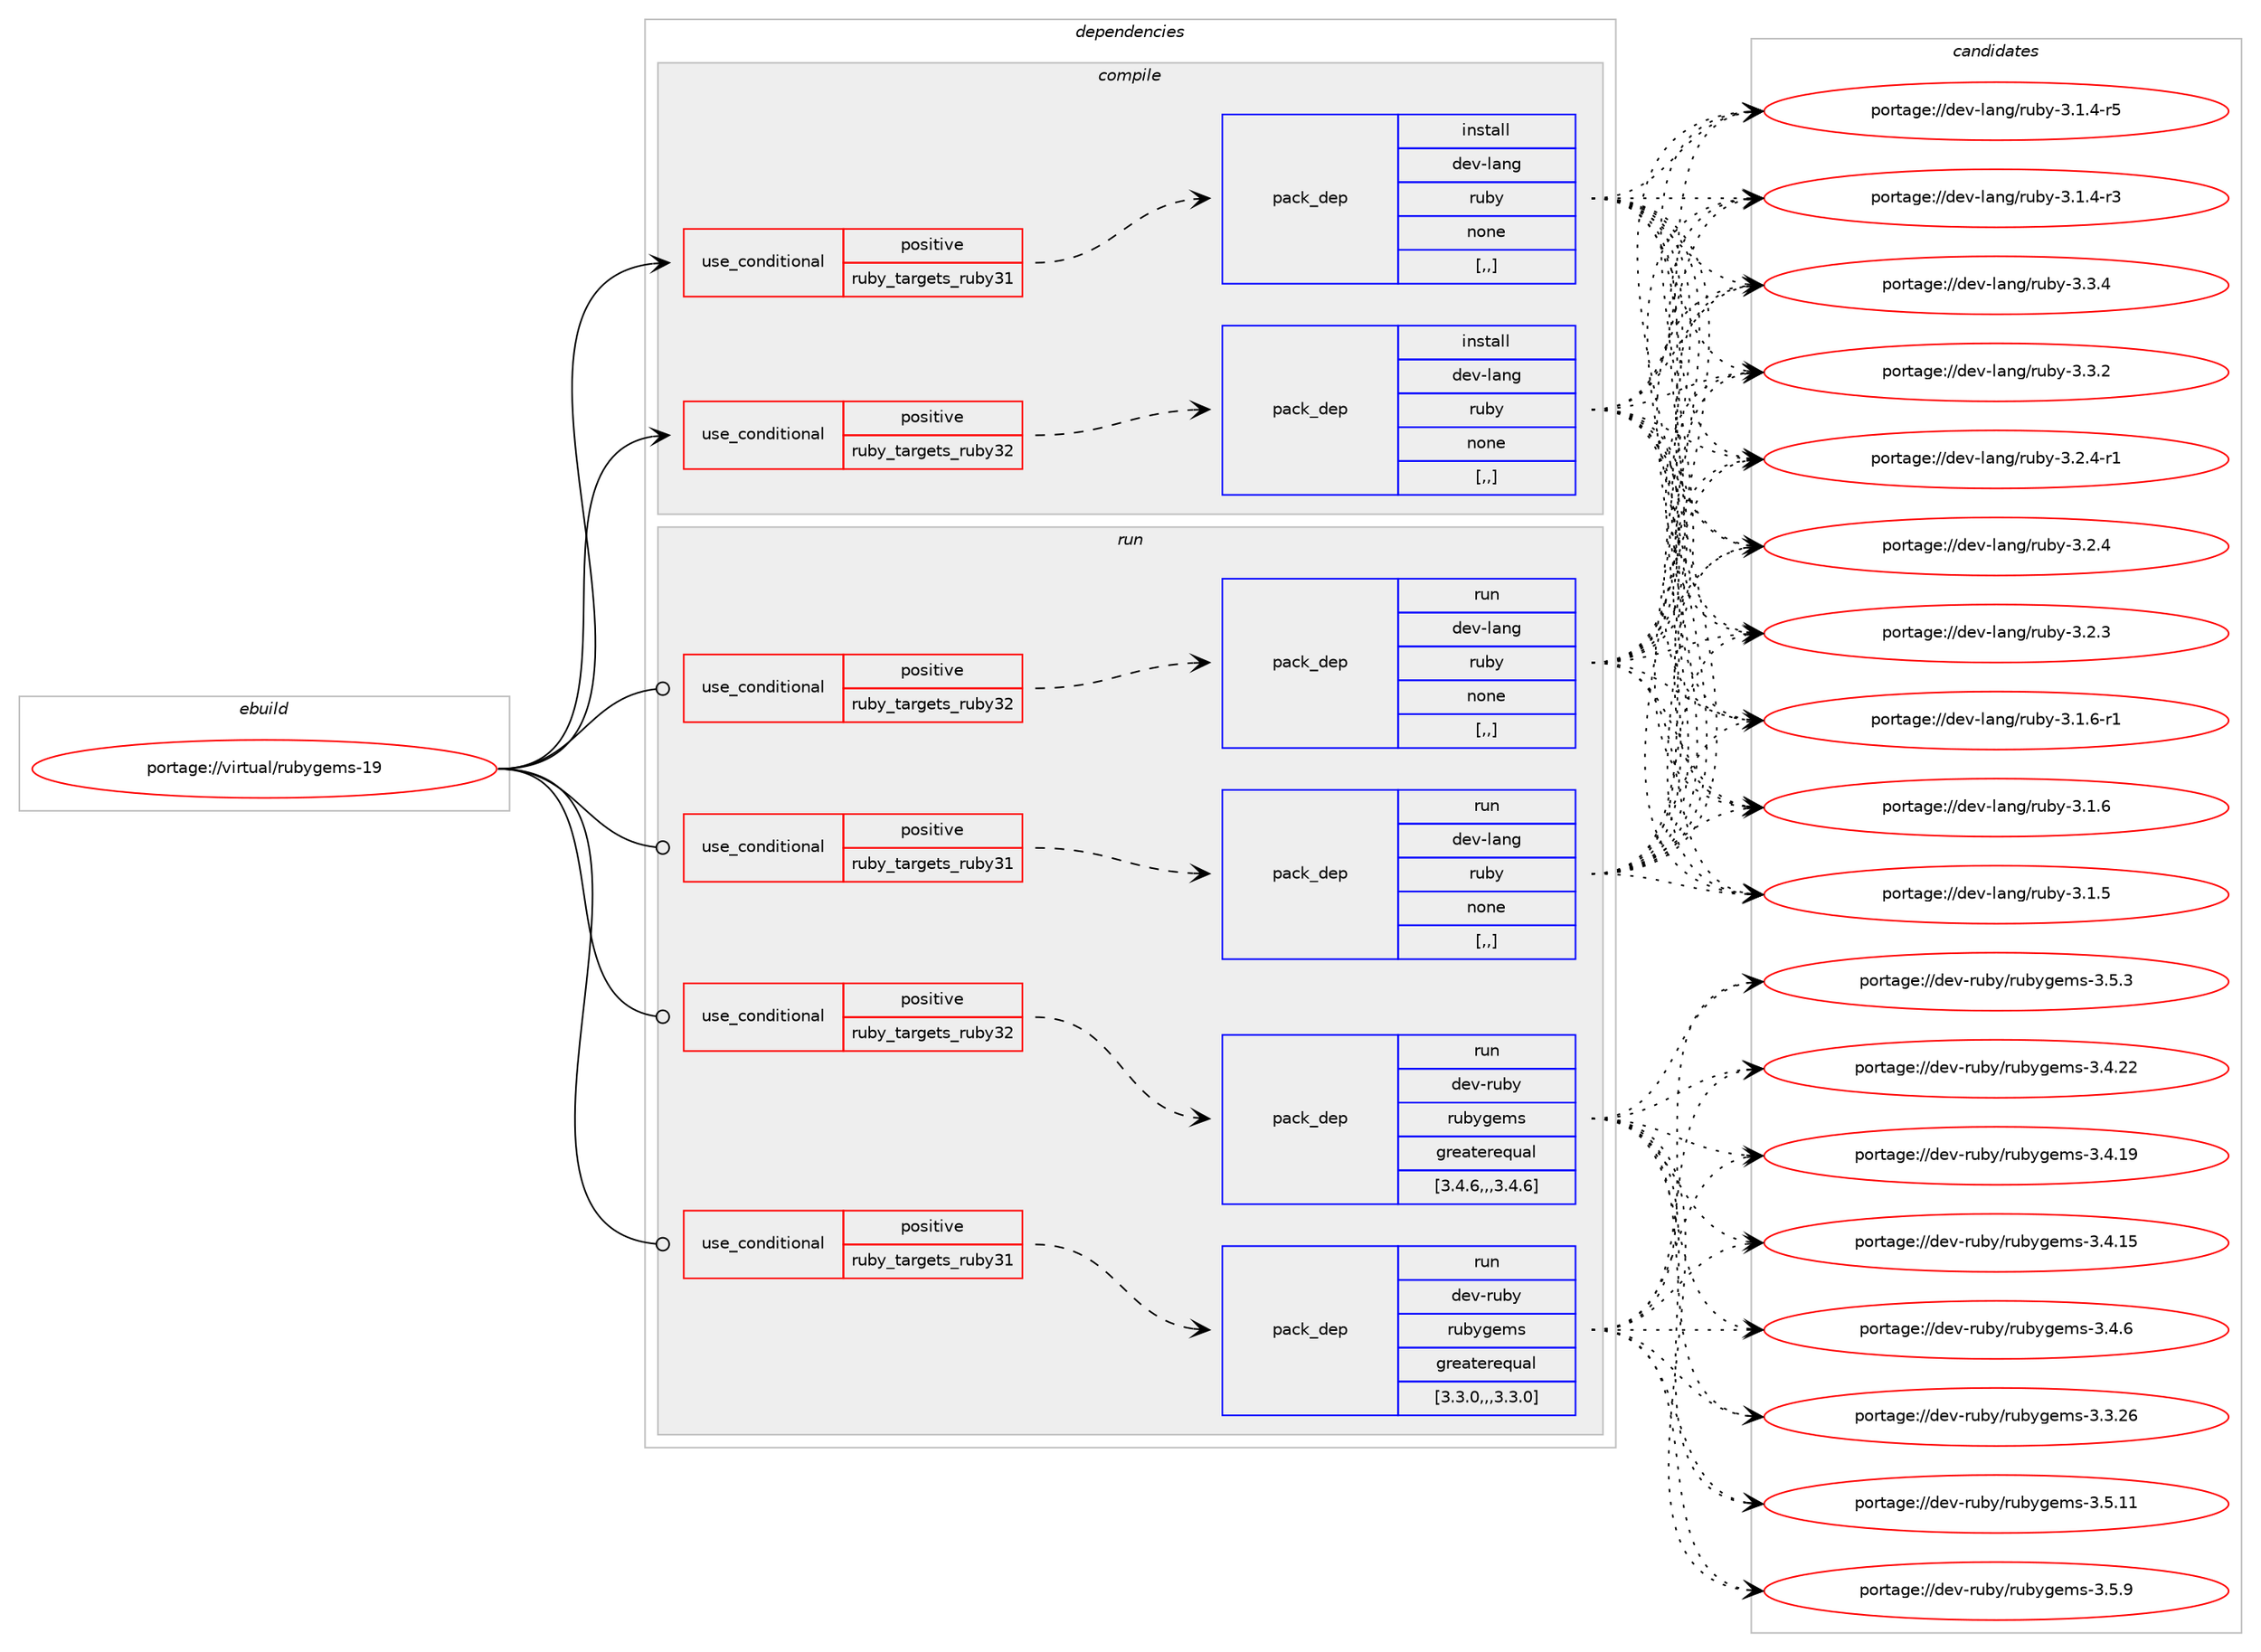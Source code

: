 digraph prolog {

# *************
# Graph options
# *************

newrank=true;
concentrate=true;
compound=true;
graph [rankdir=LR,fontname=Helvetica,fontsize=10,ranksep=1.5];#, ranksep=2.5, nodesep=0.2];
edge  [arrowhead=vee];
node  [fontname=Helvetica,fontsize=10];

# **********
# The ebuild
# **********

subgraph cluster_leftcol {
color=gray;
label=<<i>ebuild</i>>;
id [label="portage://virtual/rubygems-19", color=red, width=4, href="../virtual/rubygems-19.svg"];
}

# ****************
# The dependencies
# ****************

subgraph cluster_midcol {
color=gray;
label=<<i>dependencies</i>>;
subgraph cluster_compile {
fillcolor="#eeeeee";
style=filled;
label=<<i>compile</i>>;
subgraph cond119159 {
dependency446388 [label=<<TABLE BORDER="0" CELLBORDER="1" CELLSPACING="0" CELLPADDING="4"><TR><TD ROWSPAN="3" CELLPADDING="10">use_conditional</TD></TR><TR><TD>positive</TD></TR><TR><TD>ruby_targets_ruby31</TD></TR></TABLE>>, shape=none, color=red];
subgraph pack324010 {
dependency446389 [label=<<TABLE BORDER="0" CELLBORDER="1" CELLSPACING="0" CELLPADDING="4" WIDTH="220"><TR><TD ROWSPAN="6" CELLPADDING="30">pack_dep</TD></TR><TR><TD WIDTH="110">install</TD></TR><TR><TD>dev-lang</TD></TR><TR><TD>ruby</TD></TR><TR><TD>none</TD></TR><TR><TD>[,,]</TD></TR></TABLE>>, shape=none, color=blue];
}
dependency446388:e -> dependency446389:w [weight=20,style="dashed",arrowhead="vee"];
}
id:e -> dependency446388:w [weight=20,style="solid",arrowhead="vee"];
subgraph cond119160 {
dependency446390 [label=<<TABLE BORDER="0" CELLBORDER="1" CELLSPACING="0" CELLPADDING="4"><TR><TD ROWSPAN="3" CELLPADDING="10">use_conditional</TD></TR><TR><TD>positive</TD></TR><TR><TD>ruby_targets_ruby32</TD></TR></TABLE>>, shape=none, color=red];
subgraph pack324011 {
dependency446391 [label=<<TABLE BORDER="0" CELLBORDER="1" CELLSPACING="0" CELLPADDING="4" WIDTH="220"><TR><TD ROWSPAN="6" CELLPADDING="30">pack_dep</TD></TR><TR><TD WIDTH="110">install</TD></TR><TR><TD>dev-lang</TD></TR><TR><TD>ruby</TD></TR><TR><TD>none</TD></TR><TR><TD>[,,]</TD></TR></TABLE>>, shape=none, color=blue];
}
dependency446390:e -> dependency446391:w [weight=20,style="dashed",arrowhead="vee"];
}
id:e -> dependency446390:w [weight=20,style="solid",arrowhead="vee"];
}
subgraph cluster_compileandrun {
fillcolor="#eeeeee";
style=filled;
label=<<i>compile and run</i>>;
}
subgraph cluster_run {
fillcolor="#eeeeee";
style=filled;
label=<<i>run</i>>;
subgraph cond119161 {
dependency446392 [label=<<TABLE BORDER="0" CELLBORDER="1" CELLSPACING="0" CELLPADDING="4"><TR><TD ROWSPAN="3" CELLPADDING="10">use_conditional</TD></TR><TR><TD>positive</TD></TR><TR><TD>ruby_targets_ruby31</TD></TR></TABLE>>, shape=none, color=red];
subgraph pack324012 {
dependency446393 [label=<<TABLE BORDER="0" CELLBORDER="1" CELLSPACING="0" CELLPADDING="4" WIDTH="220"><TR><TD ROWSPAN="6" CELLPADDING="30">pack_dep</TD></TR><TR><TD WIDTH="110">run</TD></TR><TR><TD>dev-lang</TD></TR><TR><TD>ruby</TD></TR><TR><TD>none</TD></TR><TR><TD>[,,]</TD></TR></TABLE>>, shape=none, color=blue];
}
dependency446392:e -> dependency446393:w [weight=20,style="dashed",arrowhead="vee"];
}
id:e -> dependency446392:w [weight=20,style="solid",arrowhead="odot"];
subgraph cond119162 {
dependency446394 [label=<<TABLE BORDER="0" CELLBORDER="1" CELLSPACING="0" CELLPADDING="4"><TR><TD ROWSPAN="3" CELLPADDING="10">use_conditional</TD></TR><TR><TD>positive</TD></TR><TR><TD>ruby_targets_ruby31</TD></TR></TABLE>>, shape=none, color=red];
subgraph pack324013 {
dependency446395 [label=<<TABLE BORDER="0" CELLBORDER="1" CELLSPACING="0" CELLPADDING="4" WIDTH="220"><TR><TD ROWSPAN="6" CELLPADDING="30">pack_dep</TD></TR><TR><TD WIDTH="110">run</TD></TR><TR><TD>dev-ruby</TD></TR><TR><TD>rubygems</TD></TR><TR><TD>greaterequal</TD></TR><TR><TD>[3.3.0,,,3.3.0]</TD></TR></TABLE>>, shape=none, color=blue];
}
dependency446394:e -> dependency446395:w [weight=20,style="dashed",arrowhead="vee"];
}
id:e -> dependency446394:w [weight=20,style="solid",arrowhead="odot"];
subgraph cond119163 {
dependency446396 [label=<<TABLE BORDER="0" CELLBORDER="1" CELLSPACING="0" CELLPADDING="4"><TR><TD ROWSPAN="3" CELLPADDING="10">use_conditional</TD></TR><TR><TD>positive</TD></TR><TR><TD>ruby_targets_ruby32</TD></TR></TABLE>>, shape=none, color=red];
subgraph pack324014 {
dependency446397 [label=<<TABLE BORDER="0" CELLBORDER="1" CELLSPACING="0" CELLPADDING="4" WIDTH="220"><TR><TD ROWSPAN="6" CELLPADDING="30">pack_dep</TD></TR><TR><TD WIDTH="110">run</TD></TR><TR><TD>dev-lang</TD></TR><TR><TD>ruby</TD></TR><TR><TD>none</TD></TR><TR><TD>[,,]</TD></TR></TABLE>>, shape=none, color=blue];
}
dependency446396:e -> dependency446397:w [weight=20,style="dashed",arrowhead="vee"];
}
id:e -> dependency446396:w [weight=20,style="solid",arrowhead="odot"];
subgraph cond119164 {
dependency446398 [label=<<TABLE BORDER="0" CELLBORDER="1" CELLSPACING="0" CELLPADDING="4"><TR><TD ROWSPAN="3" CELLPADDING="10">use_conditional</TD></TR><TR><TD>positive</TD></TR><TR><TD>ruby_targets_ruby32</TD></TR></TABLE>>, shape=none, color=red];
subgraph pack324015 {
dependency446399 [label=<<TABLE BORDER="0" CELLBORDER="1" CELLSPACING="0" CELLPADDING="4" WIDTH="220"><TR><TD ROWSPAN="6" CELLPADDING="30">pack_dep</TD></TR><TR><TD WIDTH="110">run</TD></TR><TR><TD>dev-ruby</TD></TR><TR><TD>rubygems</TD></TR><TR><TD>greaterequal</TD></TR><TR><TD>[3.4.6,,,3.4.6]</TD></TR></TABLE>>, shape=none, color=blue];
}
dependency446398:e -> dependency446399:w [weight=20,style="dashed",arrowhead="vee"];
}
id:e -> dependency446398:w [weight=20,style="solid",arrowhead="odot"];
}
}

# **************
# The candidates
# **************

subgraph cluster_choices {
rank=same;
color=gray;
label=<<i>candidates</i>>;

subgraph choice324010 {
color=black;
nodesep=1;
choice10010111845108971101034711411798121455146514652 [label="portage://dev-lang/ruby-3.3.4", color=red, width=4,href="../dev-lang/ruby-3.3.4.svg"];
choice10010111845108971101034711411798121455146514650 [label="portage://dev-lang/ruby-3.3.2", color=red, width=4,href="../dev-lang/ruby-3.3.2.svg"];
choice100101118451089711010347114117981214551465046524511449 [label="portage://dev-lang/ruby-3.2.4-r1", color=red, width=4,href="../dev-lang/ruby-3.2.4-r1.svg"];
choice10010111845108971101034711411798121455146504652 [label="portage://dev-lang/ruby-3.2.4", color=red, width=4,href="../dev-lang/ruby-3.2.4.svg"];
choice10010111845108971101034711411798121455146504651 [label="portage://dev-lang/ruby-3.2.3", color=red, width=4,href="../dev-lang/ruby-3.2.3.svg"];
choice100101118451089711010347114117981214551464946544511449 [label="portage://dev-lang/ruby-3.1.6-r1", color=red, width=4,href="../dev-lang/ruby-3.1.6-r1.svg"];
choice10010111845108971101034711411798121455146494654 [label="portage://dev-lang/ruby-3.1.6", color=red, width=4,href="../dev-lang/ruby-3.1.6.svg"];
choice10010111845108971101034711411798121455146494653 [label="portage://dev-lang/ruby-3.1.5", color=red, width=4,href="../dev-lang/ruby-3.1.5.svg"];
choice100101118451089711010347114117981214551464946524511453 [label="portage://dev-lang/ruby-3.1.4-r5", color=red, width=4,href="../dev-lang/ruby-3.1.4-r5.svg"];
choice100101118451089711010347114117981214551464946524511451 [label="portage://dev-lang/ruby-3.1.4-r3", color=red, width=4,href="../dev-lang/ruby-3.1.4-r3.svg"];
dependency446389:e -> choice10010111845108971101034711411798121455146514652:w [style=dotted,weight="100"];
dependency446389:e -> choice10010111845108971101034711411798121455146514650:w [style=dotted,weight="100"];
dependency446389:e -> choice100101118451089711010347114117981214551465046524511449:w [style=dotted,weight="100"];
dependency446389:e -> choice10010111845108971101034711411798121455146504652:w [style=dotted,weight="100"];
dependency446389:e -> choice10010111845108971101034711411798121455146504651:w [style=dotted,weight="100"];
dependency446389:e -> choice100101118451089711010347114117981214551464946544511449:w [style=dotted,weight="100"];
dependency446389:e -> choice10010111845108971101034711411798121455146494654:w [style=dotted,weight="100"];
dependency446389:e -> choice10010111845108971101034711411798121455146494653:w [style=dotted,weight="100"];
dependency446389:e -> choice100101118451089711010347114117981214551464946524511453:w [style=dotted,weight="100"];
dependency446389:e -> choice100101118451089711010347114117981214551464946524511451:w [style=dotted,weight="100"];
}
subgraph choice324011 {
color=black;
nodesep=1;
choice10010111845108971101034711411798121455146514652 [label="portage://dev-lang/ruby-3.3.4", color=red, width=4,href="../dev-lang/ruby-3.3.4.svg"];
choice10010111845108971101034711411798121455146514650 [label="portage://dev-lang/ruby-3.3.2", color=red, width=4,href="../dev-lang/ruby-3.3.2.svg"];
choice100101118451089711010347114117981214551465046524511449 [label="portage://dev-lang/ruby-3.2.4-r1", color=red, width=4,href="../dev-lang/ruby-3.2.4-r1.svg"];
choice10010111845108971101034711411798121455146504652 [label="portage://dev-lang/ruby-3.2.4", color=red, width=4,href="../dev-lang/ruby-3.2.4.svg"];
choice10010111845108971101034711411798121455146504651 [label="portage://dev-lang/ruby-3.2.3", color=red, width=4,href="../dev-lang/ruby-3.2.3.svg"];
choice100101118451089711010347114117981214551464946544511449 [label="portage://dev-lang/ruby-3.1.6-r1", color=red, width=4,href="../dev-lang/ruby-3.1.6-r1.svg"];
choice10010111845108971101034711411798121455146494654 [label="portage://dev-lang/ruby-3.1.6", color=red, width=4,href="../dev-lang/ruby-3.1.6.svg"];
choice10010111845108971101034711411798121455146494653 [label="portage://dev-lang/ruby-3.1.5", color=red, width=4,href="../dev-lang/ruby-3.1.5.svg"];
choice100101118451089711010347114117981214551464946524511453 [label="portage://dev-lang/ruby-3.1.4-r5", color=red, width=4,href="../dev-lang/ruby-3.1.4-r5.svg"];
choice100101118451089711010347114117981214551464946524511451 [label="portage://dev-lang/ruby-3.1.4-r3", color=red, width=4,href="../dev-lang/ruby-3.1.4-r3.svg"];
dependency446391:e -> choice10010111845108971101034711411798121455146514652:w [style=dotted,weight="100"];
dependency446391:e -> choice10010111845108971101034711411798121455146514650:w [style=dotted,weight="100"];
dependency446391:e -> choice100101118451089711010347114117981214551465046524511449:w [style=dotted,weight="100"];
dependency446391:e -> choice10010111845108971101034711411798121455146504652:w [style=dotted,weight="100"];
dependency446391:e -> choice10010111845108971101034711411798121455146504651:w [style=dotted,weight="100"];
dependency446391:e -> choice100101118451089711010347114117981214551464946544511449:w [style=dotted,weight="100"];
dependency446391:e -> choice10010111845108971101034711411798121455146494654:w [style=dotted,weight="100"];
dependency446391:e -> choice10010111845108971101034711411798121455146494653:w [style=dotted,weight="100"];
dependency446391:e -> choice100101118451089711010347114117981214551464946524511453:w [style=dotted,weight="100"];
dependency446391:e -> choice100101118451089711010347114117981214551464946524511451:w [style=dotted,weight="100"];
}
subgraph choice324012 {
color=black;
nodesep=1;
choice10010111845108971101034711411798121455146514652 [label="portage://dev-lang/ruby-3.3.4", color=red, width=4,href="../dev-lang/ruby-3.3.4.svg"];
choice10010111845108971101034711411798121455146514650 [label="portage://dev-lang/ruby-3.3.2", color=red, width=4,href="../dev-lang/ruby-3.3.2.svg"];
choice100101118451089711010347114117981214551465046524511449 [label="portage://dev-lang/ruby-3.2.4-r1", color=red, width=4,href="../dev-lang/ruby-3.2.4-r1.svg"];
choice10010111845108971101034711411798121455146504652 [label="portage://dev-lang/ruby-3.2.4", color=red, width=4,href="../dev-lang/ruby-3.2.4.svg"];
choice10010111845108971101034711411798121455146504651 [label="portage://dev-lang/ruby-3.2.3", color=red, width=4,href="../dev-lang/ruby-3.2.3.svg"];
choice100101118451089711010347114117981214551464946544511449 [label="portage://dev-lang/ruby-3.1.6-r1", color=red, width=4,href="../dev-lang/ruby-3.1.6-r1.svg"];
choice10010111845108971101034711411798121455146494654 [label="portage://dev-lang/ruby-3.1.6", color=red, width=4,href="../dev-lang/ruby-3.1.6.svg"];
choice10010111845108971101034711411798121455146494653 [label="portage://dev-lang/ruby-3.1.5", color=red, width=4,href="../dev-lang/ruby-3.1.5.svg"];
choice100101118451089711010347114117981214551464946524511453 [label="portage://dev-lang/ruby-3.1.4-r5", color=red, width=4,href="../dev-lang/ruby-3.1.4-r5.svg"];
choice100101118451089711010347114117981214551464946524511451 [label="portage://dev-lang/ruby-3.1.4-r3", color=red, width=4,href="../dev-lang/ruby-3.1.4-r3.svg"];
dependency446393:e -> choice10010111845108971101034711411798121455146514652:w [style=dotted,weight="100"];
dependency446393:e -> choice10010111845108971101034711411798121455146514650:w [style=dotted,weight="100"];
dependency446393:e -> choice100101118451089711010347114117981214551465046524511449:w [style=dotted,weight="100"];
dependency446393:e -> choice10010111845108971101034711411798121455146504652:w [style=dotted,weight="100"];
dependency446393:e -> choice10010111845108971101034711411798121455146504651:w [style=dotted,weight="100"];
dependency446393:e -> choice100101118451089711010347114117981214551464946544511449:w [style=dotted,weight="100"];
dependency446393:e -> choice10010111845108971101034711411798121455146494654:w [style=dotted,weight="100"];
dependency446393:e -> choice10010111845108971101034711411798121455146494653:w [style=dotted,weight="100"];
dependency446393:e -> choice100101118451089711010347114117981214551464946524511453:w [style=dotted,weight="100"];
dependency446393:e -> choice100101118451089711010347114117981214551464946524511451:w [style=dotted,weight="100"];
}
subgraph choice324013 {
color=black;
nodesep=1;
choice1001011184511411798121471141179812110310110911545514653464949 [label="portage://dev-ruby/rubygems-3.5.11", color=red, width=4,href="../dev-ruby/rubygems-3.5.11.svg"];
choice10010111845114117981214711411798121103101109115455146534657 [label="portage://dev-ruby/rubygems-3.5.9", color=red, width=4,href="../dev-ruby/rubygems-3.5.9.svg"];
choice10010111845114117981214711411798121103101109115455146534651 [label="portage://dev-ruby/rubygems-3.5.3", color=red, width=4,href="../dev-ruby/rubygems-3.5.3.svg"];
choice1001011184511411798121471141179812110310110911545514652465050 [label="portage://dev-ruby/rubygems-3.4.22", color=red, width=4,href="../dev-ruby/rubygems-3.4.22.svg"];
choice1001011184511411798121471141179812110310110911545514652464957 [label="portage://dev-ruby/rubygems-3.4.19", color=red, width=4,href="../dev-ruby/rubygems-3.4.19.svg"];
choice1001011184511411798121471141179812110310110911545514652464953 [label="portage://dev-ruby/rubygems-3.4.15", color=red, width=4,href="../dev-ruby/rubygems-3.4.15.svg"];
choice10010111845114117981214711411798121103101109115455146524654 [label="portage://dev-ruby/rubygems-3.4.6", color=red, width=4,href="../dev-ruby/rubygems-3.4.6.svg"];
choice1001011184511411798121471141179812110310110911545514651465054 [label="portage://dev-ruby/rubygems-3.3.26", color=red, width=4,href="../dev-ruby/rubygems-3.3.26.svg"];
dependency446395:e -> choice1001011184511411798121471141179812110310110911545514653464949:w [style=dotted,weight="100"];
dependency446395:e -> choice10010111845114117981214711411798121103101109115455146534657:w [style=dotted,weight="100"];
dependency446395:e -> choice10010111845114117981214711411798121103101109115455146534651:w [style=dotted,weight="100"];
dependency446395:e -> choice1001011184511411798121471141179812110310110911545514652465050:w [style=dotted,weight="100"];
dependency446395:e -> choice1001011184511411798121471141179812110310110911545514652464957:w [style=dotted,weight="100"];
dependency446395:e -> choice1001011184511411798121471141179812110310110911545514652464953:w [style=dotted,weight="100"];
dependency446395:e -> choice10010111845114117981214711411798121103101109115455146524654:w [style=dotted,weight="100"];
dependency446395:e -> choice1001011184511411798121471141179812110310110911545514651465054:w [style=dotted,weight="100"];
}
subgraph choice324014 {
color=black;
nodesep=1;
choice10010111845108971101034711411798121455146514652 [label="portage://dev-lang/ruby-3.3.4", color=red, width=4,href="../dev-lang/ruby-3.3.4.svg"];
choice10010111845108971101034711411798121455146514650 [label="portage://dev-lang/ruby-3.3.2", color=red, width=4,href="../dev-lang/ruby-3.3.2.svg"];
choice100101118451089711010347114117981214551465046524511449 [label="portage://dev-lang/ruby-3.2.4-r1", color=red, width=4,href="../dev-lang/ruby-3.2.4-r1.svg"];
choice10010111845108971101034711411798121455146504652 [label="portage://dev-lang/ruby-3.2.4", color=red, width=4,href="../dev-lang/ruby-3.2.4.svg"];
choice10010111845108971101034711411798121455146504651 [label="portage://dev-lang/ruby-3.2.3", color=red, width=4,href="../dev-lang/ruby-3.2.3.svg"];
choice100101118451089711010347114117981214551464946544511449 [label="portage://dev-lang/ruby-3.1.6-r1", color=red, width=4,href="../dev-lang/ruby-3.1.6-r1.svg"];
choice10010111845108971101034711411798121455146494654 [label="portage://dev-lang/ruby-3.1.6", color=red, width=4,href="../dev-lang/ruby-3.1.6.svg"];
choice10010111845108971101034711411798121455146494653 [label="portage://dev-lang/ruby-3.1.5", color=red, width=4,href="../dev-lang/ruby-3.1.5.svg"];
choice100101118451089711010347114117981214551464946524511453 [label="portage://dev-lang/ruby-3.1.4-r5", color=red, width=4,href="../dev-lang/ruby-3.1.4-r5.svg"];
choice100101118451089711010347114117981214551464946524511451 [label="portage://dev-lang/ruby-3.1.4-r3", color=red, width=4,href="../dev-lang/ruby-3.1.4-r3.svg"];
dependency446397:e -> choice10010111845108971101034711411798121455146514652:w [style=dotted,weight="100"];
dependency446397:e -> choice10010111845108971101034711411798121455146514650:w [style=dotted,weight="100"];
dependency446397:e -> choice100101118451089711010347114117981214551465046524511449:w [style=dotted,weight="100"];
dependency446397:e -> choice10010111845108971101034711411798121455146504652:w [style=dotted,weight="100"];
dependency446397:e -> choice10010111845108971101034711411798121455146504651:w [style=dotted,weight="100"];
dependency446397:e -> choice100101118451089711010347114117981214551464946544511449:w [style=dotted,weight="100"];
dependency446397:e -> choice10010111845108971101034711411798121455146494654:w [style=dotted,weight="100"];
dependency446397:e -> choice10010111845108971101034711411798121455146494653:w [style=dotted,weight="100"];
dependency446397:e -> choice100101118451089711010347114117981214551464946524511453:w [style=dotted,weight="100"];
dependency446397:e -> choice100101118451089711010347114117981214551464946524511451:w [style=dotted,weight="100"];
}
subgraph choice324015 {
color=black;
nodesep=1;
choice1001011184511411798121471141179812110310110911545514653464949 [label="portage://dev-ruby/rubygems-3.5.11", color=red, width=4,href="../dev-ruby/rubygems-3.5.11.svg"];
choice10010111845114117981214711411798121103101109115455146534657 [label="portage://dev-ruby/rubygems-3.5.9", color=red, width=4,href="../dev-ruby/rubygems-3.5.9.svg"];
choice10010111845114117981214711411798121103101109115455146534651 [label="portage://dev-ruby/rubygems-3.5.3", color=red, width=4,href="../dev-ruby/rubygems-3.5.3.svg"];
choice1001011184511411798121471141179812110310110911545514652465050 [label="portage://dev-ruby/rubygems-3.4.22", color=red, width=4,href="../dev-ruby/rubygems-3.4.22.svg"];
choice1001011184511411798121471141179812110310110911545514652464957 [label="portage://dev-ruby/rubygems-3.4.19", color=red, width=4,href="../dev-ruby/rubygems-3.4.19.svg"];
choice1001011184511411798121471141179812110310110911545514652464953 [label="portage://dev-ruby/rubygems-3.4.15", color=red, width=4,href="../dev-ruby/rubygems-3.4.15.svg"];
choice10010111845114117981214711411798121103101109115455146524654 [label="portage://dev-ruby/rubygems-3.4.6", color=red, width=4,href="../dev-ruby/rubygems-3.4.6.svg"];
choice1001011184511411798121471141179812110310110911545514651465054 [label="portage://dev-ruby/rubygems-3.3.26", color=red, width=4,href="../dev-ruby/rubygems-3.3.26.svg"];
dependency446399:e -> choice1001011184511411798121471141179812110310110911545514653464949:w [style=dotted,weight="100"];
dependency446399:e -> choice10010111845114117981214711411798121103101109115455146534657:w [style=dotted,weight="100"];
dependency446399:e -> choice10010111845114117981214711411798121103101109115455146534651:w [style=dotted,weight="100"];
dependency446399:e -> choice1001011184511411798121471141179812110310110911545514652465050:w [style=dotted,weight="100"];
dependency446399:e -> choice1001011184511411798121471141179812110310110911545514652464957:w [style=dotted,weight="100"];
dependency446399:e -> choice1001011184511411798121471141179812110310110911545514652464953:w [style=dotted,weight="100"];
dependency446399:e -> choice10010111845114117981214711411798121103101109115455146524654:w [style=dotted,weight="100"];
dependency446399:e -> choice1001011184511411798121471141179812110310110911545514651465054:w [style=dotted,weight="100"];
}
}

}
